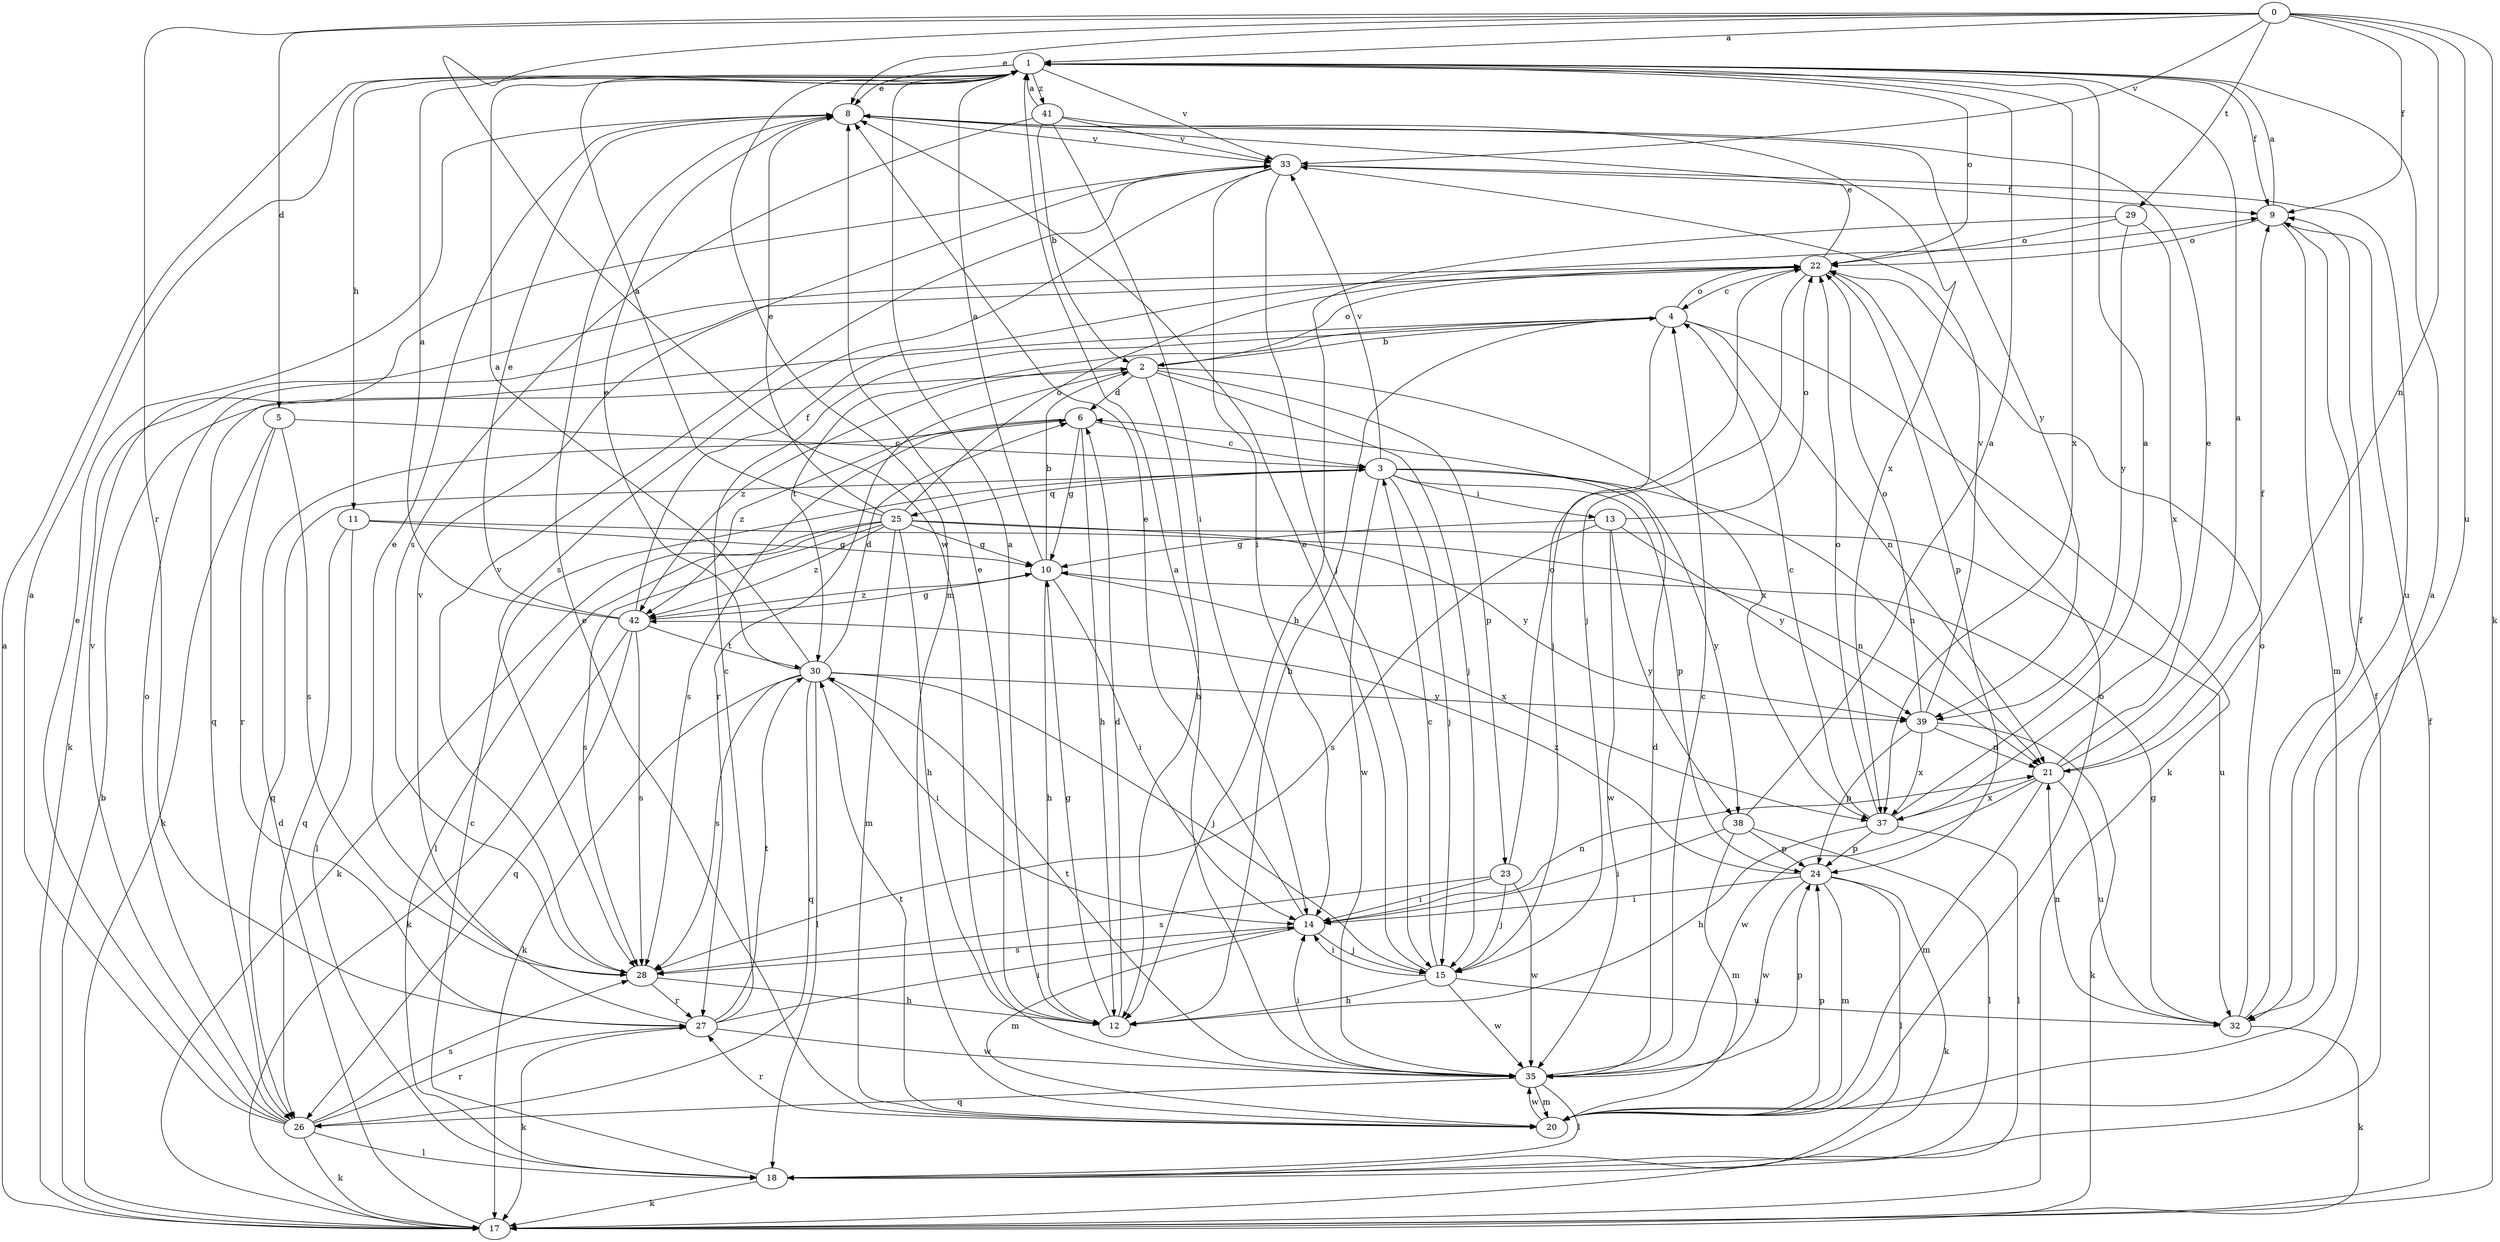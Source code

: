 strict digraph  {
0;
1;
2;
3;
4;
5;
6;
8;
9;
10;
11;
12;
13;
14;
15;
17;
18;
20;
21;
22;
23;
24;
25;
26;
27;
28;
29;
30;
32;
33;
35;
37;
38;
39;
41;
42;
0 -> 1  [label=a];
0 -> 5  [label=d];
0 -> 8  [label=e];
0 -> 9  [label=f];
0 -> 17  [label=k];
0 -> 21  [label=n];
0 -> 27  [label=r];
0 -> 29  [label=t];
0 -> 32  [label=u];
0 -> 33  [label=v];
0 -> 35  [label=w];
1 -> 8  [label=e];
1 -> 9  [label=f];
1 -> 11  [label=h];
1 -> 20  [label=m];
1 -> 22  [label=o];
1 -> 33  [label=v];
1 -> 37  [label=x];
1 -> 41  [label=z];
2 -> 6  [label=d];
2 -> 12  [label=h];
2 -> 15  [label=j];
2 -> 22  [label=o];
2 -> 23  [label=p];
2 -> 27  [label=r];
2 -> 37  [label=x];
2 -> 42  [label=z];
3 -> 13  [label=i];
3 -> 15  [label=j];
3 -> 21  [label=n];
3 -> 24  [label=p];
3 -> 25  [label=q];
3 -> 26  [label=q];
3 -> 33  [label=v];
3 -> 35  [label=w];
3 -> 38  [label=y];
4 -> 2  [label=b];
4 -> 12  [label=h];
4 -> 15  [label=j];
4 -> 17  [label=k];
4 -> 21  [label=n];
4 -> 22  [label=o];
4 -> 26  [label=q];
4 -> 30  [label=t];
5 -> 3  [label=c];
5 -> 17  [label=k];
5 -> 27  [label=r];
5 -> 28  [label=s];
6 -> 3  [label=c];
6 -> 10  [label=g];
6 -> 12  [label=h];
6 -> 28  [label=s];
6 -> 42  [label=z];
8 -> 33  [label=v];
8 -> 37  [label=x];
9 -> 1  [label=a];
9 -> 20  [label=m];
9 -> 22  [label=o];
10 -> 1  [label=a];
10 -> 2  [label=b];
10 -> 12  [label=h];
10 -> 14  [label=i];
10 -> 37  [label=x];
10 -> 42  [label=z];
11 -> 10  [label=g];
11 -> 18  [label=l];
11 -> 21  [label=n];
11 -> 26  [label=q];
12 -> 1  [label=a];
12 -> 6  [label=d];
12 -> 8  [label=e];
12 -> 10  [label=g];
13 -> 10  [label=g];
13 -> 22  [label=o];
13 -> 28  [label=s];
13 -> 35  [label=w];
13 -> 38  [label=y];
13 -> 39  [label=y];
14 -> 8  [label=e];
14 -> 15  [label=j];
14 -> 20  [label=m];
14 -> 21  [label=n];
14 -> 28  [label=s];
15 -> 3  [label=c];
15 -> 8  [label=e];
15 -> 12  [label=h];
15 -> 14  [label=i];
15 -> 32  [label=u];
15 -> 35  [label=w];
17 -> 1  [label=a];
17 -> 2  [label=b];
17 -> 6  [label=d];
17 -> 9  [label=f];
18 -> 3  [label=c];
18 -> 9  [label=f];
18 -> 17  [label=k];
20 -> 1  [label=a];
20 -> 8  [label=e];
20 -> 22  [label=o];
20 -> 24  [label=p];
20 -> 27  [label=r];
20 -> 30  [label=t];
20 -> 35  [label=w];
21 -> 1  [label=a];
21 -> 8  [label=e];
21 -> 9  [label=f];
21 -> 20  [label=m];
21 -> 32  [label=u];
21 -> 35  [label=w];
21 -> 37  [label=x];
22 -> 4  [label=c];
22 -> 8  [label=e];
22 -> 15  [label=j];
22 -> 17  [label=k];
22 -> 24  [label=p];
23 -> 14  [label=i];
23 -> 15  [label=j];
23 -> 22  [label=o];
23 -> 28  [label=s];
23 -> 35  [label=w];
24 -> 14  [label=i];
24 -> 17  [label=k];
24 -> 18  [label=l];
24 -> 20  [label=m];
24 -> 35  [label=w];
24 -> 42  [label=z];
25 -> 1  [label=a];
25 -> 8  [label=e];
25 -> 10  [label=g];
25 -> 12  [label=h];
25 -> 17  [label=k];
25 -> 18  [label=l];
25 -> 20  [label=m];
25 -> 22  [label=o];
25 -> 28  [label=s];
25 -> 32  [label=u];
25 -> 39  [label=y];
25 -> 42  [label=z];
26 -> 1  [label=a];
26 -> 8  [label=e];
26 -> 17  [label=k];
26 -> 18  [label=l];
26 -> 22  [label=o];
26 -> 27  [label=r];
26 -> 28  [label=s];
26 -> 33  [label=v];
27 -> 4  [label=c];
27 -> 14  [label=i];
27 -> 17  [label=k];
27 -> 30  [label=t];
27 -> 33  [label=v];
27 -> 35  [label=w];
28 -> 8  [label=e];
28 -> 12  [label=h];
28 -> 27  [label=r];
28 -> 33  [label=v];
29 -> 12  [label=h];
29 -> 22  [label=o];
29 -> 37  [label=x];
29 -> 39  [label=y];
30 -> 1  [label=a];
30 -> 6  [label=d];
30 -> 8  [label=e];
30 -> 14  [label=i];
30 -> 15  [label=j];
30 -> 17  [label=k];
30 -> 18  [label=l];
30 -> 26  [label=q];
30 -> 28  [label=s];
30 -> 39  [label=y];
32 -> 9  [label=f];
32 -> 10  [label=g];
32 -> 17  [label=k];
32 -> 21  [label=n];
32 -> 22  [label=o];
33 -> 9  [label=f];
33 -> 14  [label=i];
33 -> 15  [label=j];
33 -> 28  [label=s];
33 -> 32  [label=u];
35 -> 1  [label=a];
35 -> 4  [label=c];
35 -> 6  [label=d];
35 -> 14  [label=i];
35 -> 18  [label=l];
35 -> 20  [label=m];
35 -> 24  [label=p];
35 -> 26  [label=q];
35 -> 30  [label=t];
37 -> 1  [label=a];
37 -> 4  [label=c];
37 -> 12  [label=h];
37 -> 18  [label=l];
37 -> 22  [label=o];
37 -> 24  [label=p];
38 -> 1  [label=a];
38 -> 14  [label=i];
38 -> 18  [label=l];
38 -> 20  [label=m];
38 -> 24  [label=p];
39 -> 17  [label=k];
39 -> 21  [label=n];
39 -> 22  [label=o];
39 -> 24  [label=p];
39 -> 33  [label=v];
39 -> 37  [label=x];
41 -> 1  [label=a];
41 -> 2  [label=b];
41 -> 14  [label=i];
41 -> 28  [label=s];
41 -> 33  [label=v];
41 -> 39  [label=y];
42 -> 1  [label=a];
42 -> 8  [label=e];
42 -> 9  [label=f];
42 -> 10  [label=g];
42 -> 17  [label=k];
42 -> 26  [label=q];
42 -> 28  [label=s];
42 -> 30  [label=t];
}
